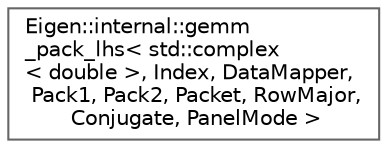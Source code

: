 digraph "Graphical Class Hierarchy"
{
 // LATEX_PDF_SIZE
  bgcolor="transparent";
  edge [fontname=Helvetica,fontsize=10,labelfontname=Helvetica,labelfontsize=10];
  node [fontname=Helvetica,fontsize=10,shape=box,height=0.2,width=0.4];
  rankdir="LR";
  Node0 [id="Node000000",label="Eigen::internal::gemm\l_pack_lhs\< std::complex\l\< double \>, Index, DataMapper,\l Pack1, Pack2, Packet, RowMajor,\l Conjugate, PanelMode \>",height=0.2,width=0.4,color="grey40", fillcolor="white", style="filled",URL="$structEigen_1_1internal_1_1gemm__pack__lhs_3_01std_1_1complex_3_01double_01_4_00_01Index_00_01Dadac61c37c2f96b51bcb0279c9a27e2d0.html",tooltip=" "];
}
